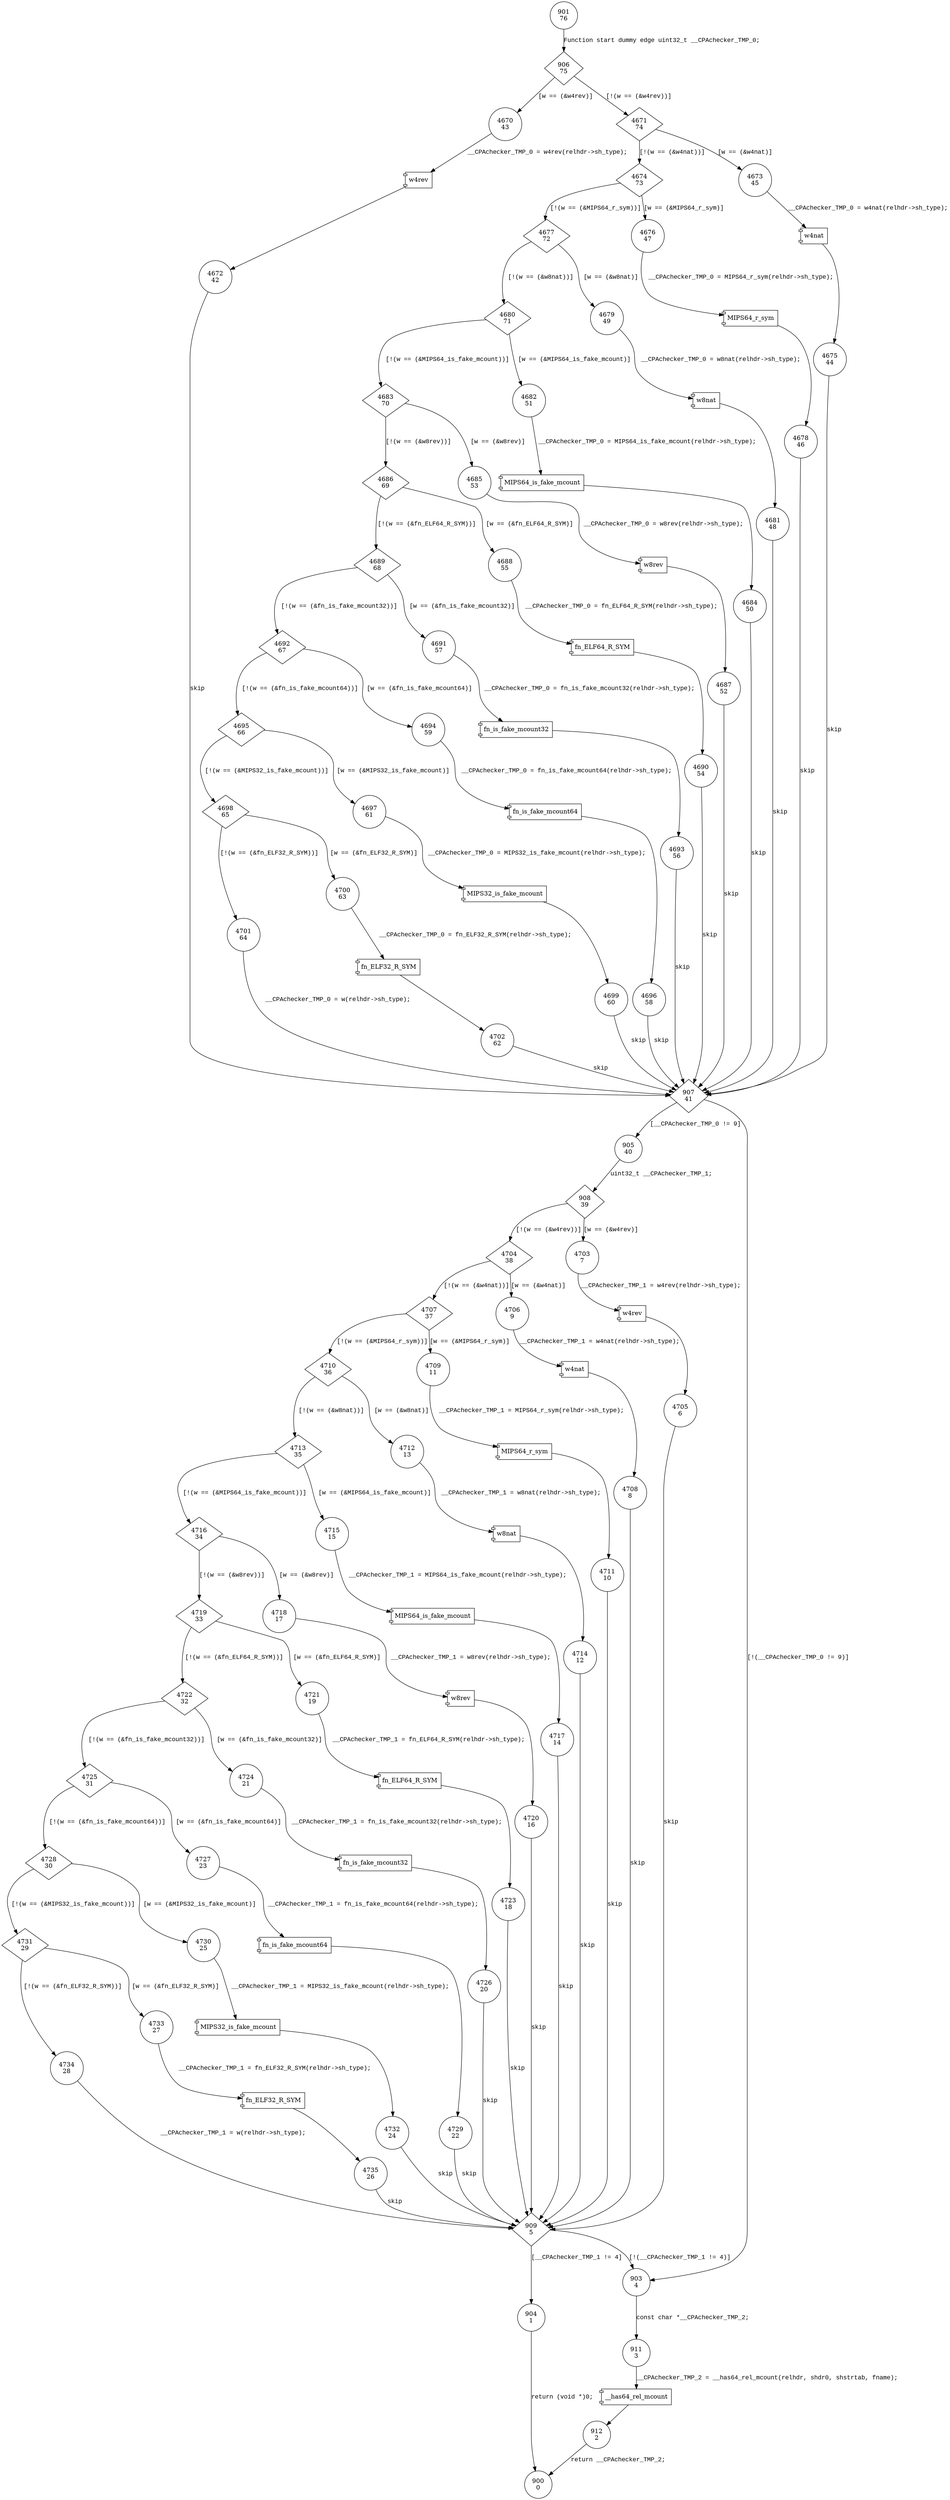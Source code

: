 digraph has64_rel_mcount {
901 [shape="circle" label="901\n76"]
906 [shape="diamond" label="906\n75"]
4670 [shape="circle" label="4670\n43"]
4671 [shape="diamond" label="4671\n74"]
4673 [shape="circle" label="4673\n45"]
4674 [shape="diamond" label="4674\n73"]
4676 [shape="circle" label="4676\n47"]
4677 [shape="diamond" label="4677\n72"]
4679 [shape="circle" label="4679\n49"]
4680 [shape="diamond" label="4680\n71"]
4682 [shape="circle" label="4682\n51"]
4683 [shape="diamond" label="4683\n70"]
4685 [shape="circle" label="4685\n53"]
4686 [shape="diamond" label="4686\n69"]
4688 [shape="circle" label="4688\n55"]
4689 [shape="diamond" label="4689\n68"]
4691 [shape="circle" label="4691\n57"]
4692 [shape="diamond" label="4692\n67"]
4694 [shape="circle" label="4694\n59"]
4695 [shape="diamond" label="4695\n66"]
4697 [shape="circle" label="4697\n61"]
4698 [shape="diamond" label="4698\n65"]
4700 [shape="circle" label="4700\n63"]
4701 [shape="circle" label="4701\n64"]
907 [shape="diamond" label="907\n41"]
905 [shape="circle" label="905\n40"]
903 [shape="circle" label="903\n4"]
911 [shape="circle" label="911\n3"]
912 [shape="circle" label="912\n2"]
908 [shape="diamond" label="908\n39"]
4703 [shape="circle" label="4703\n7"]
4704 [shape="diamond" label="4704\n38"]
4706 [shape="circle" label="4706\n9"]
4707 [shape="diamond" label="4707\n37"]
4709 [shape="circle" label="4709\n11"]
4710 [shape="diamond" label="4710\n36"]
4712 [shape="circle" label="4712\n13"]
4713 [shape="diamond" label="4713\n35"]
4715 [shape="circle" label="4715\n15"]
4716 [shape="diamond" label="4716\n34"]
4718 [shape="circle" label="4718\n17"]
4719 [shape="diamond" label="4719\n33"]
4721 [shape="circle" label="4721\n19"]
4722 [shape="diamond" label="4722\n32"]
4724 [shape="circle" label="4724\n21"]
4725 [shape="diamond" label="4725\n31"]
4727 [shape="circle" label="4727\n23"]
4728 [shape="diamond" label="4728\n30"]
4730 [shape="circle" label="4730\n25"]
4731 [shape="diamond" label="4731\n29"]
4733 [shape="circle" label="4733\n27"]
4734 [shape="circle" label="4734\n28"]
909 [shape="diamond" label="909\n5"]
904 [shape="circle" label="904\n1"]
4735 [shape="circle" label="4735\n26"]
4732 [shape="circle" label="4732\n24"]
4729 [shape="circle" label="4729\n22"]
4726 [shape="circle" label="4726\n20"]
4723 [shape="circle" label="4723\n18"]
4720 [shape="circle" label="4720\n16"]
4717 [shape="circle" label="4717\n14"]
4714 [shape="circle" label="4714\n12"]
4711 [shape="circle" label="4711\n10"]
4708 [shape="circle" label="4708\n8"]
4705 [shape="circle" label="4705\n6"]
4702 [shape="circle" label="4702\n62"]
4699 [shape="circle" label="4699\n60"]
4696 [shape="circle" label="4696\n58"]
4693 [shape="circle" label="4693\n56"]
4690 [shape="circle" label="4690\n54"]
4687 [shape="circle" label="4687\n52"]
4684 [shape="circle" label="4684\n50"]
4681 [shape="circle" label="4681\n48"]
4678 [shape="circle" label="4678\n46"]
4675 [shape="circle" label="4675\n44"]
4672 [shape="circle" label="4672\n42"]
900 [shape="circle" label="900\n0"]
901 -> 906 [label="Function start dummy edge uint32_t __CPAchecker_TMP_0;" fontname="Courier New"]
906 -> 4670 [label="[w == (&w4rev)]" fontname="Courier New"]
906 -> 4671 [label="[!(w == (&w4rev))]" fontname="Courier New"]
4671 -> 4673 [label="[w == (&w4nat)]" fontname="Courier New"]
4671 -> 4674 [label="[!(w == (&w4nat))]" fontname="Courier New"]
4674 -> 4676 [label="[w == (&MIPS64_r_sym)]" fontname="Courier New"]
4674 -> 4677 [label="[!(w == (&MIPS64_r_sym))]" fontname="Courier New"]
4677 -> 4679 [label="[w == (&w8nat)]" fontname="Courier New"]
4677 -> 4680 [label="[!(w == (&w8nat))]" fontname="Courier New"]
4680 -> 4682 [label="[w == (&MIPS64_is_fake_mcount)]" fontname="Courier New"]
4680 -> 4683 [label="[!(w == (&MIPS64_is_fake_mcount))]" fontname="Courier New"]
4683 -> 4685 [label="[w == (&w8rev)]" fontname="Courier New"]
4683 -> 4686 [label="[!(w == (&w8rev))]" fontname="Courier New"]
4686 -> 4688 [label="[w == (&fn_ELF64_R_SYM)]" fontname="Courier New"]
4686 -> 4689 [label="[!(w == (&fn_ELF64_R_SYM))]" fontname="Courier New"]
4689 -> 4691 [label="[w == (&fn_is_fake_mcount32)]" fontname="Courier New"]
4689 -> 4692 [label="[!(w == (&fn_is_fake_mcount32))]" fontname="Courier New"]
4692 -> 4694 [label="[w == (&fn_is_fake_mcount64)]" fontname="Courier New"]
4692 -> 4695 [label="[!(w == (&fn_is_fake_mcount64))]" fontname="Courier New"]
4695 -> 4697 [label="[w == (&MIPS32_is_fake_mcount)]" fontname="Courier New"]
4695 -> 4698 [label="[!(w == (&MIPS32_is_fake_mcount))]" fontname="Courier New"]
4698 -> 4700 [label="[w == (&fn_ELF32_R_SYM)]" fontname="Courier New"]
4698 -> 4701 [label="[!(w == (&fn_ELF32_R_SYM))]" fontname="Courier New"]
907 -> 905 [label="[__CPAchecker_TMP_0 != 9]" fontname="Courier New"]
907 -> 903 [label="[!(__CPAchecker_TMP_0 != 9)]" fontname="Courier New"]
903 -> 911 [label="const char *__CPAchecker_TMP_2;" fontname="Courier New"]
101201 [shape="component" label="__has64_rel_mcount"]
911 -> 101201 [label="__CPAchecker_TMP_2 = __has64_rel_mcount(relhdr, shdr0, shstrtab, fname);" fontname="Courier New"]
101201 -> 912 [label="" fontname="Courier New"]
905 -> 908 [label="uint32_t __CPAchecker_TMP_1;" fontname="Courier New"]
908 -> 4703 [label="[w == (&w4rev)]" fontname="Courier New"]
908 -> 4704 [label="[!(w == (&w4rev))]" fontname="Courier New"]
4704 -> 4706 [label="[w == (&w4nat)]" fontname="Courier New"]
4704 -> 4707 [label="[!(w == (&w4nat))]" fontname="Courier New"]
4707 -> 4709 [label="[w == (&MIPS64_r_sym)]" fontname="Courier New"]
4707 -> 4710 [label="[!(w == (&MIPS64_r_sym))]" fontname="Courier New"]
4710 -> 4712 [label="[w == (&w8nat)]" fontname="Courier New"]
4710 -> 4713 [label="[!(w == (&w8nat))]" fontname="Courier New"]
4713 -> 4715 [label="[w == (&MIPS64_is_fake_mcount)]" fontname="Courier New"]
4713 -> 4716 [label="[!(w == (&MIPS64_is_fake_mcount))]" fontname="Courier New"]
4716 -> 4718 [label="[w == (&w8rev)]" fontname="Courier New"]
4716 -> 4719 [label="[!(w == (&w8rev))]" fontname="Courier New"]
4719 -> 4721 [label="[w == (&fn_ELF64_R_SYM)]" fontname="Courier New"]
4719 -> 4722 [label="[!(w == (&fn_ELF64_R_SYM))]" fontname="Courier New"]
4722 -> 4724 [label="[w == (&fn_is_fake_mcount32)]" fontname="Courier New"]
4722 -> 4725 [label="[!(w == (&fn_is_fake_mcount32))]" fontname="Courier New"]
4725 -> 4727 [label="[w == (&fn_is_fake_mcount64)]" fontname="Courier New"]
4725 -> 4728 [label="[!(w == (&fn_is_fake_mcount64))]" fontname="Courier New"]
4728 -> 4730 [label="[w == (&MIPS32_is_fake_mcount)]" fontname="Courier New"]
4728 -> 4731 [label="[!(w == (&MIPS32_is_fake_mcount))]" fontname="Courier New"]
4731 -> 4733 [label="[w == (&fn_ELF32_R_SYM)]" fontname="Courier New"]
4731 -> 4734 [label="[!(w == (&fn_ELF32_R_SYM))]" fontname="Courier New"]
909 -> 904 [label="[__CPAchecker_TMP_1 != 4]" fontname="Courier New"]
909 -> 903 [label="[!(__CPAchecker_TMP_1 != 4)]" fontname="Courier New"]
101202 [shape="component" label="fn_ELF32_R_SYM"]
4733 -> 101202 [label="__CPAchecker_TMP_1 = fn_ELF32_R_SYM(relhdr->sh_type);" fontname="Courier New"]
101202 -> 4735 [label="" fontname="Courier New"]
101203 [shape="component" label="MIPS32_is_fake_mcount"]
4730 -> 101203 [label="__CPAchecker_TMP_1 = MIPS32_is_fake_mcount(relhdr->sh_type);" fontname="Courier New"]
101203 -> 4732 [label="" fontname="Courier New"]
101204 [shape="component" label="fn_is_fake_mcount64"]
4727 -> 101204 [label="__CPAchecker_TMP_1 = fn_is_fake_mcount64(relhdr->sh_type);" fontname="Courier New"]
101204 -> 4729 [label="" fontname="Courier New"]
101205 [shape="component" label="fn_is_fake_mcount32"]
4724 -> 101205 [label="__CPAchecker_TMP_1 = fn_is_fake_mcount32(relhdr->sh_type);" fontname="Courier New"]
101205 -> 4726 [label="" fontname="Courier New"]
101206 [shape="component" label="fn_ELF64_R_SYM"]
4721 -> 101206 [label="__CPAchecker_TMP_1 = fn_ELF64_R_SYM(relhdr->sh_type);" fontname="Courier New"]
101206 -> 4723 [label="" fontname="Courier New"]
101207 [shape="component" label="w8rev"]
4718 -> 101207 [label="__CPAchecker_TMP_1 = w8rev(relhdr->sh_type);" fontname="Courier New"]
101207 -> 4720 [label="" fontname="Courier New"]
101208 [shape="component" label="MIPS64_is_fake_mcount"]
4715 -> 101208 [label="__CPAchecker_TMP_1 = MIPS64_is_fake_mcount(relhdr->sh_type);" fontname="Courier New"]
101208 -> 4717 [label="" fontname="Courier New"]
101209 [shape="component" label="w8nat"]
4712 -> 101209 [label="__CPAchecker_TMP_1 = w8nat(relhdr->sh_type);" fontname="Courier New"]
101209 -> 4714 [label="" fontname="Courier New"]
101210 [shape="component" label="MIPS64_r_sym"]
4709 -> 101210 [label="__CPAchecker_TMP_1 = MIPS64_r_sym(relhdr->sh_type);" fontname="Courier New"]
101210 -> 4711 [label="" fontname="Courier New"]
101211 [shape="component" label="w4nat"]
4706 -> 101211 [label="__CPAchecker_TMP_1 = w4nat(relhdr->sh_type);" fontname="Courier New"]
101211 -> 4708 [label="" fontname="Courier New"]
101212 [shape="component" label="w4rev"]
4703 -> 101212 [label="__CPAchecker_TMP_1 = w4rev(relhdr->sh_type);" fontname="Courier New"]
101212 -> 4705 [label="" fontname="Courier New"]
101213 [shape="component" label="fn_ELF32_R_SYM"]
4700 -> 101213 [label="__CPAchecker_TMP_0 = fn_ELF32_R_SYM(relhdr->sh_type);" fontname="Courier New"]
101213 -> 4702 [label="" fontname="Courier New"]
101214 [shape="component" label="MIPS32_is_fake_mcount"]
4697 -> 101214 [label="__CPAchecker_TMP_0 = MIPS32_is_fake_mcount(relhdr->sh_type);" fontname="Courier New"]
101214 -> 4699 [label="" fontname="Courier New"]
101215 [shape="component" label="fn_is_fake_mcount64"]
4694 -> 101215 [label="__CPAchecker_TMP_0 = fn_is_fake_mcount64(relhdr->sh_type);" fontname="Courier New"]
101215 -> 4696 [label="" fontname="Courier New"]
101216 [shape="component" label="fn_is_fake_mcount32"]
4691 -> 101216 [label="__CPAchecker_TMP_0 = fn_is_fake_mcount32(relhdr->sh_type);" fontname="Courier New"]
101216 -> 4693 [label="" fontname="Courier New"]
101217 [shape="component" label="fn_ELF64_R_SYM"]
4688 -> 101217 [label="__CPAchecker_TMP_0 = fn_ELF64_R_SYM(relhdr->sh_type);" fontname="Courier New"]
101217 -> 4690 [label="" fontname="Courier New"]
101218 [shape="component" label="w8rev"]
4685 -> 101218 [label="__CPAchecker_TMP_0 = w8rev(relhdr->sh_type);" fontname="Courier New"]
101218 -> 4687 [label="" fontname="Courier New"]
101219 [shape="component" label="MIPS64_is_fake_mcount"]
4682 -> 101219 [label="__CPAchecker_TMP_0 = MIPS64_is_fake_mcount(relhdr->sh_type);" fontname="Courier New"]
101219 -> 4684 [label="" fontname="Courier New"]
101220 [shape="component" label="w8nat"]
4679 -> 101220 [label="__CPAchecker_TMP_0 = w8nat(relhdr->sh_type);" fontname="Courier New"]
101220 -> 4681 [label="" fontname="Courier New"]
101221 [shape="component" label="MIPS64_r_sym"]
4676 -> 101221 [label="__CPAchecker_TMP_0 = MIPS64_r_sym(relhdr->sh_type);" fontname="Courier New"]
101221 -> 4678 [label="" fontname="Courier New"]
101222 [shape="component" label="w4nat"]
4673 -> 101222 [label="__CPAchecker_TMP_0 = w4nat(relhdr->sh_type);" fontname="Courier New"]
101222 -> 4675 [label="" fontname="Courier New"]
101223 [shape="component" label="w4rev"]
4670 -> 101223 [label="__CPAchecker_TMP_0 = w4rev(relhdr->sh_type);" fontname="Courier New"]
101223 -> 4672 [label="" fontname="Courier New"]
4701 -> 907 [label="__CPAchecker_TMP_0 = w(relhdr->sh_type);" fontname="Courier New"]
912 -> 900 [label="return __CPAchecker_TMP_2;" fontname="Courier New"]
4734 -> 909 [label="__CPAchecker_TMP_1 = w(relhdr->sh_type);" fontname="Courier New"]
904 -> 900 [label="return (void *)0;" fontname="Courier New"]
4735 -> 909 [label="skip" fontname="Courier New"]
4732 -> 909 [label="skip" fontname="Courier New"]
4729 -> 909 [label="skip" fontname="Courier New"]
4726 -> 909 [label="skip" fontname="Courier New"]
4723 -> 909 [label="skip" fontname="Courier New"]
4720 -> 909 [label="skip" fontname="Courier New"]
4717 -> 909 [label="skip" fontname="Courier New"]
4714 -> 909 [label="skip" fontname="Courier New"]
4711 -> 909 [label="skip" fontname="Courier New"]
4708 -> 909 [label="skip" fontname="Courier New"]
4705 -> 909 [label="skip" fontname="Courier New"]
4702 -> 907 [label="skip" fontname="Courier New"]
4699 -> 907 [label="skip" fontname="Courier New"]
4696 -> 907 [label="skip" fontname="Courier New"]
4693 -> 907 [label="skip" fontname="Courier New"]
4690 -> 907 [label="skip" fontname="Courier New"]
4687 -> 907 [label="skip" fontname="Courier New"]
4684 -> 907 [label="skip" fontname="Courier New"]
4681 -> 907 [label="skip" fontname="Courier New"]
4678 -> 907 [label="skip" fontname="Courier New"]
4675 -> 907 [label="skip" fontname="Courier New"]
4672 -> 907 [label="skip" fontname="Courier New"]
}